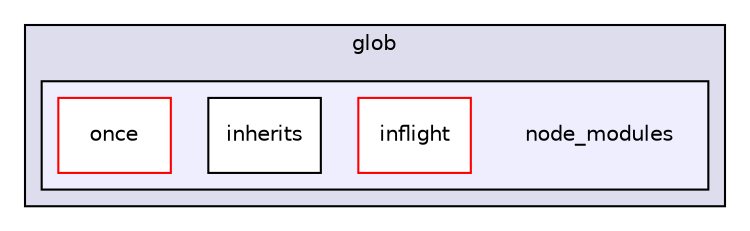 digraph "gulp-src/node_modules/gulp/node_modules/vinyl-fs/node_modules/glob-stream/node_modules/glob/node_modules" {
  compound=true
  node [ fontsize="10", fontname="Helvetica"];
  edge [ labelfontsize="10", labelfontname="Helvetica"];
  subgraph clusterdir_510957c318cda115bbd0ddc57f55f40f {
    graph [ bgcolor="#ddddee", pencolor="black", label="glob" fontname="Helvetica", fontsize="10", URL="dir_510957c318cda115bbd0ddc57f55f40f.html"]
  subgraph clusterdir_2263bb197411a9eb923e2e9116c4cecc {
    graph [ bgcolor="#eeeeff", pencolor="black", label="" URL="dir_2263bb197411a9eb923e2e9116c4cecc.html"];
    dir_2263bb197411a9eb923e2e9116c4cecc [shape=plaintext label="node_modules"];
    dir_0377b9b474a16a7274a13987746f1855 [shape=box label="inflight" color="red" fillcolor="white" style="filled" URL="dir_0377b9b474a16a7274a13987746f1855.html"];
    dir_091363ab6bdc088af7eaa638ca18589a [shape=box label="inherits" color="black" fillcolor="white" style="filled" URL="dir_091363ab6bdc088af7eaa638ca18589a.html"];
    dir_480d7d032453c71125da84f0bfef8bc6 [shape=box label="once" color="red" fillcolor="white" style="filled" URL="dir_480d7d032453c71125da84f0bfef8bc6.html"];
  }
  }
}
